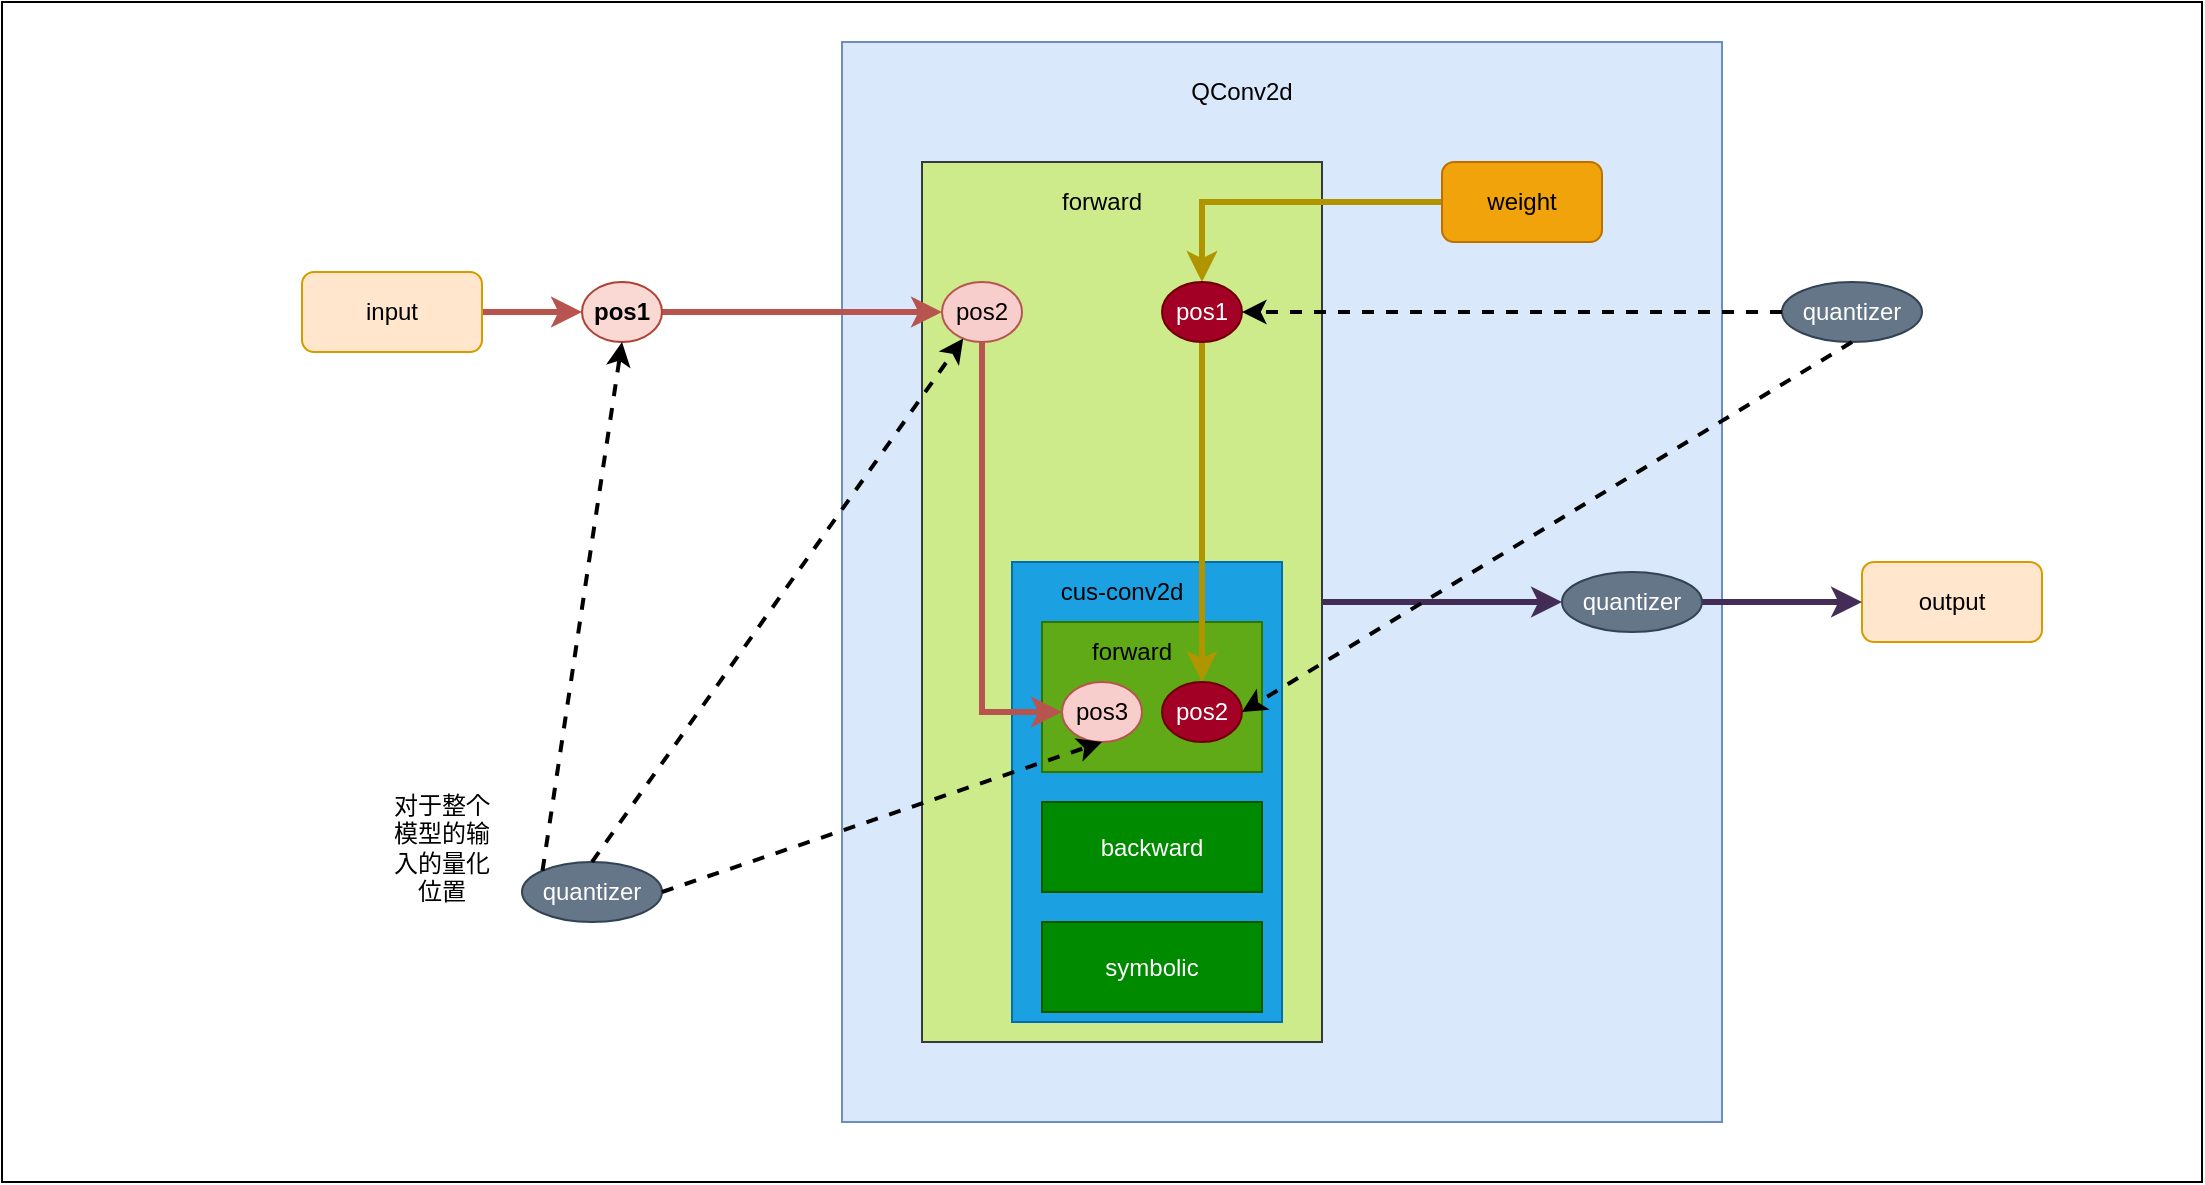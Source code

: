 <mxfile version="15.5.5" type="github">
  <diagram id="7uCg8ZALZHG47hfEiRvE" name="Page-1">
    <mxGraphModel dx="2012" dy="735" grid="1" gridSize="10" guides="1" tooltips="1" connect="1" arrows="1" fold="1" page="1" pageScale="1" pageWidth="827" pageHeight="1169" math="0" shadow="0">
      <root>
        <mxCell id="0" />
        <mxCell id="1" parent="0" />
        <mxCell id="MkyZgxQWLOrHuyouk7to-47" value="" style="rounded=0;whiteSpace=wrap;html=1;" vertex="1" parent="1">
          <mxGeometry x="-220" y="100" width="1100" height="590" as="geometry" />
        </mxCell>
        <mxCell id="MkyZgxQWLOrHuyouk7to-2" value="" style="rounded=0;whiteSpace=wrap;html=1;fillColor=#dae8fc;strokeColor=#6c8ebf;" vertex="1" parent="1">
          <mxGeometry x="200" y="120" width="440" height="540" as="geometry" />
        </mxCell>
        <mxCell id="MkyZgxQWLOrHuyouk7to-31" style="edgeStyle=orthogonalEdgeStyle;rounded=0;orthogonalLoop=1;jettySize=auto;html=1;entryX=0;entryY=0.5;entryDx=0;entryDy=0;fillColor=#76608a;strokeColor=#432D57;strokeWidth=3;" edge="1" parent="1" source="MkyZgxQWLOrHuyouk7to-4" target="MkyZgxQWLOrHuyouk7to-30">
          <mxGeometry relative="1" as="geometry" />
        </mxCell>
        <mxCell id="MkyZgxQWLOrHuyouk7to-4" value="" style="rounded=0;whiteSpace=wrap;html=1;fillColor=#cdeb8b;strokeColor=#36393d;" vertex="1" parent="1">
          <mxGeometry x="240" y="180" width="200" height="440" as="geometry" />
        </mxCell>
        <mxCell id="MkyZgxQWLOrHuyouk7to-15" value="" style="rounded=0;whiteSpace=wrap;html=1;fillColor=#1ba1e2;fontColor=#ffffff;strokeColor=#006EAF;" vertex="1" parent="1">
          <mxGeometry x="285" y="380" width="135" height="230" as="geometry" />
        </mxCell>
        <mxCell id="MkyZgxQWLOrHuyouk7to-22" value="" style="rounded=0;whiteSpace=wrap;html=1;fillColor=#60a917;fontColor=#ffffff;strokeColor=#2D7600;" vertex="1" parent="1">
          <mxGeometry x="300" y="410" width="110" height="75" as="geometry" />
        </mxCell>
        <mxCell id="MkyZgxQWLOrHuyouk7to-3" value="QConv2d" style="text;html=1;strokeColor=none;fillColor=none;align=center;verticalAlign=middle;whiteSpace=wrap;rounded=0;" vertex="1" parent="1">
          <mxGeometry x="370" y="130" width="60" height="30" as="geometry" />
        </mxCell>
        <mxCell id="MkyZgxQWLOrHuyouk7to-5" value="forward" style="text;html=1;strokeColor=none;fillColor=none;align=center;verticalAlign=middle;whiteSpace=wrap;rounded=0;" vertex="1" parent="1">
          <mxGeometry x="300" y="185" width="60" height="30" as="geometry" />
        </mxCell>
        <mxCell id="MkyZgxQWLOrHuyouk7to-18" style="edgeStyle=orthogonalEdgeStyle;rounded=0;orthogonalLoop=1;jettySize=auto;html=1;entryX=0;entryY=0.5;entryDx=0;entryDy=0;strokeWidth=3;fillColor=#f8cecc;gradientColor=#ea6b66;strokeColor=#b85450;" edge="1" parent="1" source="MkyZgxQWLOrHuyouk7to-7" target="MkyZgxQWLOrHuyouk7to-9">
          <mxGeometry relative="1" as="geometry" />
        </mxCell>
        <mxCell id="MkyZgxQWLOrHuyouk7to-7" value="input" style="rounded=1;whiteSpace=wrap;html=1;fillColor=#ffe6cc;strokeColor=#d79b00;" vertex="1" parent="1">
          <mxGeometry x="-70" y="235" width="90" height="40" as="geometry" />
        </mxCell>
        <mxCell id="MkyZgxQWLOrHuyouk7to-19" style="edgeStyle=orthogonalEdgeStyle;rounded=0;orthogonalLoop=1;jettySize=auto;html=1;entryX=0;entryY=0.5;entryDx=0;entryDy=0;strokeWidth=3;fillColor=#f8cecc;gradientColor=#ea6b66;strokeColor=#b85450;" edge="1" parent="1" source="MkyZgxQWLOrHuyouk7to-9" target="MkyZgxQWLOrHuyouk7to-11">
          <mxGeometry relative="1" as="geometry" />
        </mxCell>
        <mxCell id="MkyZgxQWLOrHuyouk7to-9" value="&lt;b&gt;pos1&lt;/b&gt;" style="ellipse;whiteSpace=wrap;html=1;fillColor=#fad9d5;strokeColor=#ae4132;" vertex="1" parent="1">
          <mxGeometry x="70" y="240" width="40" height="30" as="geometry" />
        </mxCell>
        <mxCell id="MkyZgxQWLOrHuyouk7to-27" style="edgeStyle=orthogonalEdgeStyle;rounded=0;orthogonalLoop=1;jettySize=auto;html=1;entryX=0;entryY=0.5;entryDx=0;entryDy=0;exitX=0.5;exitY=1;exitDx=0;exitDy=0;strokeWidth=3;fillColor=#f8cecc;gradientColor=#ea6b66;strokeColor=#b85450;" edge="1" parent="1" source="MkyZgxQWLOrHuyouk7to-11" target="MkyZgxQWLOrHuyouk7to-21">
          <mxGeometry relative="1" as="geometry">
            <Array as="points">
              <mxPoint x="270" y="455" />
            </Array>
          </mxGeometry>
        </mxCell>
        <mxCell id="MkyZgxQWLOrHuyouk7to-11" value="pos2" style="ellipse;whiteSpace=wrap;html=1;fillColor=#f8cecc;strokeColor=#b85450;" vertex="1" parent="1">
          <mxGeometry x="250" y="240" width="40" height="30" as="geometry" />
        </mxCell>
        <mxCell id="MkyZgxQWLOrHuyouk7to-16" style="edgeStyle=orthogonalEdgeStyle;rounded=0;orthogonalLoop=1;jettySize=auto;html=1;entryX=0.5;entryY=0;entryDx=0;entryDy=0;fillColor=#e3c800;strokeColor=#B09500;strokeWidth=3;" edge="1" parent="1" source="MkyZgxQWLOrHuyouk7to-14" target="MkyZgxQWLOrHuyouk7to-50">
          <mxGeometry relative="1" as="geometry">
            <mxPoint x="390" y="270" as="targetPoint" />
          </mxGeometry>
        </mxCell>
        <mxCell id="MkyZgxQWLOrHuyouk7to-14" value="weight" style="rounded=1;whiteSpace=wrap;html=1;fillColor=#f0a30a;fontColor=#000000;strokeColor=#BD7000;" vertex="1" parent="1">
          <mxGeometry x="500" y="180" width="80" height="40" as="geometry" />
        </mxCell>
        <mxCell id="MkyZgxQWLOrHuyouk7to-20" value="cus-conv2d" style="text;html=1;strokeColor=none;fillColor=none;align=center;verticalAlign=middle;whiteSpace=wrap;rounded=0;" vertex="1" parent="1">
          <mxGeometry x="305" y="385" width="70" height="20" as="geometry" />
        </mxCell>
        <mxCell id="MkyZgxQWLOrHuyouk7to-21" value="pos3" style="ellipse;whiteSpace=wrap;html=1;fillColor=#f8cecc;strokeColor=#b85450;" vertex="1" parent="1">
          <mxGeometry x="310" y="440" width="40" height="30" as="geometry" />
        </mxCell>
        <mxCell id="MkyZgxQWLOrHuyouk7to-24" value="forward" style="text;html=1;strokeColor=none;fillColor=none;align=center;verticalAlign=middle;whiteSpace=wrap;rounded=0;" vertex="1" parent="1">
          <mxGeometry x="315" y="410" width="60" height="30" as="geometry" />
        </mxCell>
        <mxCell id="MkyZgxQWLOrHuyouk7to-25" value="backward" style="rounded=0;whiteSpace=wrap;html=1;fillColor=#008a00;strokeColor=#005700;fontColor=#ffffff;" vertex="1" parent="1">
          <mxGeometry x="300" y="500" width="110" height="45" as="geometry" />
        </mxCell>
        <mxCell id="MkyZgxQWLOrHuyouk7to-28" value="output" style="rounded=1;whiteSpace=wrap;html=1;fillColor=#ffe6cc;strokeColor=#d79b00;" vertex="1" parent="1">
          <mxGeometry x="710" y="380" width="90" height="40" as="geometry" />
        </mxCell>
        <mxCell id="MkyZgxQWLOrHuyouk7to-32" style="edgeStyle=orthogonalEdgeStyle;rounded=0;orthogonalLoop=1;jettySize=auto;html=1;entryX=0;entryY=0.5;entryDx=0;entryDy=0;fillColor=#76608a;strokeColor=#432D57;strokeWidth=3;" edge="1" parent="1" source="MkyZgxQWLOrHuyouk7to-30" target="MkyZgxQWLOrHuyouk7to-28">
          <mxGeometry relative="1" as="geometry" />
        </mxCell>
        <mxCell id="MkyZgxQWLOrHuyouk7to-30" value="quantizer" style="ellipse;whiteSpace=wrap;html=1;fillColor=#647687;fontColor=#ffffff;strokeColor=#314354;" vertex="1" parent="1">
          <mxGeometry x="560" y="385" width="70" height="30" as="geometry" />
        </mxCell>
        <mxCell id="MkyZgxQWLOrHuyouk7to-36" style="edgeStyle=orthogonalEdgeStyle;rounded=0;orthogonalLoop=1;jettySize=auto;html=1;strokeWidth=3;fillColor=#e3c800;strokeColor=#B09500;entryX=0.5;entryY=0;entryDx=0;entryDy=0;exitX=0.5;exitY=1;exitDx=0;exitDy=0;" edge="1" parent="1" source="MkyZgxQWLOrHuyouk7to-50" target="MkyZgxQWLOrHuyouk7to-48">
          <mxGeometry relative="1" as="geometry">
            <mxPoint x="390" y="300" as="sourcePoint" />
            <mxPoint x="375" y="380" as="targetPoint" />
          </mxGeometry>
        </mxCell>
        <mxCell id="MkyZgxQWLOrHuyouk7to-37" value="quantizer" style="ellipse;whiteSpace=wrap;html=1;fillColor=#647687;fontColor=#ffffff;strokeColor=#314354;" vertex="1" parent="1">
          <mxGeometry x="40" y="530" width="70" height="30" as="geometry" />
        </mxCell>
        <mxCell id="MkyZgxQWLOrHuyouk7to-39" value="symbolic" style="rounded=0;whiteSpace=wrap;html=1;fillColor=#008a00;strokeColor=#005700;fontColor=#ffffff;" vertex="1" parent="1">
          <mxGeometry x="300" y="560" width="110" height="45" as="geometry" />
        </mxCell>
        <mxCell id="MkyZgxQWLOrHuyouk7to-43" value="" style="endArrow=classic;html=1;rounded=0;strokeWidth=2;dashed=1;entryX=0.5;entryY=1;entryDx=0;entryDy=0;exitX=0;exitY=0;exitDx=0;exitDy=0;" edge="1" parent="1" source="MkyZgxQWLOrHuyouk7to-37" target="MkyZgxQWLOrHuyouk7to-9">
          <mxGeometry width="50" height="50" relative="1" as="geometry">
            <mxPoint x="30" y="310" as="sourcePoint" />
            <mxPoint x="80" y="260" as="targetPoint" />
          </mxGeometry>
        </mxCell>
        <mxCell id="MkyZgxQWLOrHuyouk7to-44" value="" style="endArrow=classic;html=1;rounded=0;dashed=1;strokeWidth=2;exitX=0.5;exitY=0;exitDx=0;exitDy=0;" edge="1" parent="1" source="MkyZgxQWLOrHuyouk7to-37" target="MkyZgxQWLOrHuyouk7to-11">
          <mxGeometry width="50" height="50" relative="1" as="geometry">
            <mxPoint x="100" y="380" as="sourcePoint" />
            <mxPoint x="150" y="330" as="targetPoint" />
          </mxGeometry>
        </mxCell>
        <mxCell id="MkyZgxQWLOrHuyouk7to-45" value="" style="endArrow=classic;html=1;rounded=0;dashed=1;strokeWidth=2;exitX=1;exitY=0.5;exitDx=0;exitDy=0;entryX=0.5;entryY=1;entryDx=0;entryDy=0;" edge="1" parent="1" source="MkyZgxQWLOrHuyouk7to-37" target="MkyZgxQWLOrHuyouk7to-21">
          <mxGeometry width="50" height="50" relative="1" as="geometry">
            <mxPoint x="140" y="420" as="sourcePoint" />
            <mxPoint x="190" y="370" as="targetPoint" />
          </mxGeometry>
        </mxCell>
        <mxCell id="MkyZgxQWLOrHuyouk7to-46" value="对于整个模型的输入的量化位置" style="text;html=1;strokeColor=none;fillColor=none;align=center;verticalAlign=middle;whiteSpace=wrap;rounded=0;" vertex="1" parent="1">
          <mxGeometry x="-30" y="485" width="60" height="75" as="geometry" />
        </mxCell>
        <mxCell id="MkyZgxQWLOrHuyouk7to-48" value="pos2" style="ellipse;whiteSpace=wrap;html=1;fillColor=#a20025;strokeColor=#6F0000;fontColor=#ffffff;" vertex="1" parent="1">
          <mxGeometry x="360" y="440" width="40" height="30" as="geometry" />
        </mxCell>
        <mxCell id="MkyZgxQWLOrHuyouk7to-49" value="quantizer" style="ellipse;whiteSpace=wrap;html=1;fillColor=#647687;fontColor=#ffffff;strokeColor=#314354;" vertex="1" parent="1">
          <mxGeometry x="670" y="240" width="70" height="30" as="geometry" />
        </mxCell>
        <mxCell id="MkyZgxQWLOrHuyouk7to-50" value="pos1" style="ellipse;whiteSpace=wrap;html=1;fillColor=#a20025;strokeColor=#6F0000;fontColor=#ffffff;" vertex="1" parent="1">
          <mxGeometry x="360" y="240" width="40" height="30" as="geometry" />
        </mxCell>
        <mxCell id="MkyZgxQWLOrHuyouk7to-51" value="" style="endArrow=classic;html=1;rounded=0;dashed=1;strokeWidth=2;exitX=0;exitY=0.5;exitDx=0;exitDy=0;" edge="1" parent="1" source="MkyZgxQWLOrHuyouk7to-49" target="MkyZgxQWLOrHuyouk7to-50">
          <mxGeometry width="50" height="50" relative="1" as="geometry">
            <mxPoint x="720" y="230" as="sourcePoint" />
            <mxPoint x="770" y="180" as="targetPoint" />
          </mxGeometry>
        </mxCell>
        <mxCell id="MkyZgxQWLOrHuyouk7to-52" value="" style="endArrow=classic;html=1;rounded=0;dashed=1;strokeWidth=2;entryX=1;entryY=0.5;entryDx=0;entryDy=0;exitX=0.5;exitY=1;exitDx=0;exitDy=0;" edge="1" parent="1" source="MkyZgxQWLOrHuyouk7to-49" target="MkyZgxQWLOrHuyouk7to-48">
          <mxGeometry width="50" height="50" relative="1" as="geometry">
            <mxPoint x="800" y="350" as="sourcePoint" />
            <mxPoint x="850" y="300" as="targetPoint" />
          </mxGeometry>
        </mxCell>
      </root>
    </mxGraphModel>
  </diagram>
</mxfile>
